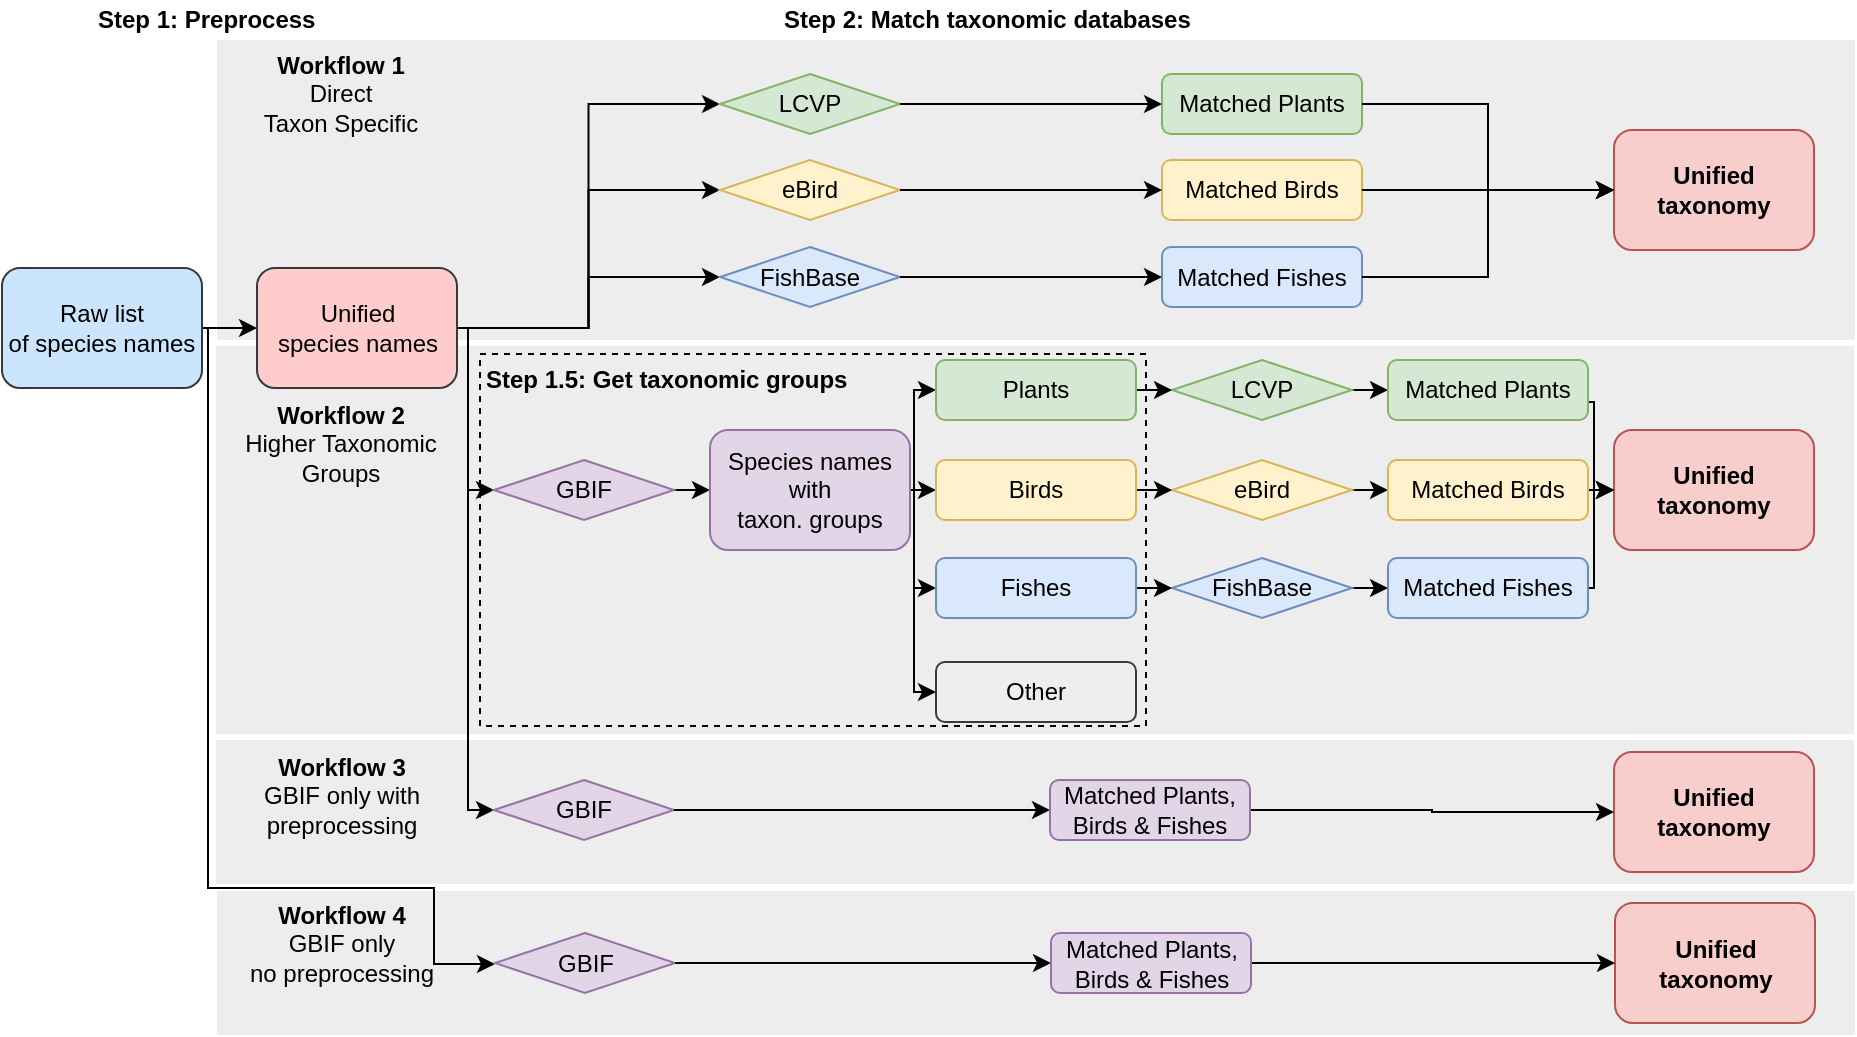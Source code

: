 <mxfile version="14.6.13" type="device"><diagram id="ho3QMGQrK5bbrxgUEx-L" name="Page-1"><mxGraphModel dx="922" dy="717" grid="1" gridSize="10" guides="1" tooltips="1" connect="1" arrows="1" fold="1" page="1" pageScale="1" pageWidth="1169" pageHeight="827" background="#FFFFFF" math="0" shadow="0"><root><mxCell id="0"/><mxCell id="1" parent="0"/><mxCell id="RJIvVv4Bx3n6NMZE-A0x-63" value="" style="rounded=0;whiteSpace=wrap;html=1;dashed=1;fillColor=#EDEDED;strokeColor=none;" parent="1" vertex="1"><mxGeometry x="111.5" y="445.5" width="819" height="72" as="geometry"/></mxCell><mxCell id="RJIvVv4Bx3n6NMZE-A0x-48" value="" style="rounded=0;whiteSpace=wrap;html=1;dashed=1;fillColor=#EDEDED;strokeColor=none;" parent="1" vertex="1"><mxGeometry x="111" y="370" width="819" height="72" as="geometry"/></mxCell><mxCell id="RJIvVv4Bx3n6NMZE-A0x-46" value="" style="rounded=0;whiteSpace=wrap;html=1;dashed=1;fillColor=#EDEDED;strokeColor=none;" parent="1" vertex="1"><mxGeometry x="111" y="173" width="819" height="194" as="geometry"/></mxCell><mxCell id="RJIvVv4Bx3n6NMZE-A0x-45" value="" style="rounded=0;whiteSpace=wrap;html=1;dashed=1;fillColor=#EDEDED;strokeColor=none;" parent="1" vertex="1"><mxGeometry x="111.5" y="20" width="819" height="150" as="geometry"/></mxCell><mxCell id="RJIvVv4Bx3n6NMZE-A0x-38" value="" style="rounded=0;whiteSpace=wrap;html=1;dashed=1;fillColor=none;" parent="1" vertex="1"><mxGeometry x="243" y="177" width="333" height="186" as="geometry"/></mxCell><mxCell id="CHZS9otSjiqZHN1OnSyR-90" style="edgeStyle=orthogonalEdgeStyle;rounded=0;orthogonalLoop=1;jettySize=auto;html=1;exitX=1;exitY=0.5;exitDx=0;exitDy=0;entryX=0;entryY=0.5;entryDx=0;entryDy=0;" parent="1" source="CHZS9otSjiqZHN1OnSyR-10" target="CHZS9otSjiqZHN1OnSyR-11" edge="1"><mxGeometry relative="1" as="geometry"/></mxCell><mxCell id="RJIvVv4Bx3n6NMZE-A0x-27" style="edgeStyle=orthogonalEdgeStyle;rounded=0;orthogonalLoop=1;jettySize=auto;html=1;exitX=1;exitY=0.5;exitDx=0;exitDy=0;entryX=0;entryY=0.5;entryDx=0;entryDy=0;" parent="1" source="CHZS9otSjiqZHN1OnSyR-10" target="CHZS9otSjiqZHN1OnSyR-53" edge="1"><mxGeometry relative="1" as="geometry"><Array as="points"><mxPoint x="107" y="164"/><mxPoint x="107" y="444"/><mxPoint x="220" y="444"/><mxPoint x="220" y="482"/><mxPoint x="250" y="482"/></Array></mxGeometry></mxCell><mxCell id="CHZS9otSjiqZHN1OnSyR-10" value="&lt;span&gt;Raw list&lt;/span&gt;&lt;br&gt;&lt;span&gt;of species names&lt;/span&gt;" style="rounded=1;whiteSpace=wrap;html=1;fillColor=#cce5ff;strokeColor=#36393d;" parent="1" vertex="1"><mxGeometry x="4" y="134" width="100" height="60" as="geometry"/></mxCell><mxCell id="RJIvVv4Bx3n6NMZE-A0x-21" style="edgeStyle=orthogonalEdgeStyle;rounded=0;orthogonalLoop=1;jettySize=auto;html=1;exitX=1;exitY=0.5;exitDx=0;exitDy=0;entryX=0;entryY=0.5;entryDx=0;entryDy=0;" parent="1" source="CHZS9otSjiqZHN1OnSyR-11" target="CHZS9otSjiqZHN1OnSyR-48" edge="1"><mxGeometry relative="1" as="geometry"/></mxCell><mxCell id="RJIvVv4Bx3n6NMZE-A0x-22" style="edgeStyle=orthogonalEdgeStyle;rounded=0;orthogonalLoop=1;jettySize=auto;html=1;exitX=1;exitY=0.5;exitDx=0;exitDy=0;entryX=0;entryY=0.5;entryDx=0;entryDy=0;" parent="1" source="CHZS9otSjiqZHN1OnSyR-11" target="CHZS9otSjiqZHN1OnSyR-49" edge="1"><mxGeometry relative="1" as="geometry"/></mxCell><mxCell id="RJIvVv4Bx3n6NMZE-A0x-23" style="edgeStyle=orthogonalEdgeStyle;rounded=0;orthogonalLoop=1;jettySize=auto;html=1;exitX=1;exitY=0.5;exitDx=0;exitDy=0;entryX=0;entryY=0.5;entryDx=0;entryDy=0;" parent="1" source="CHZS9otSjiqZHN1OnSyR-11" target="CHZS9otSjiqZHN1OnSyR-50" edge="1"><mxGeometry relative="1" as="geometry"/></mxCell><mxCell id="RJIvVv4Bx3n6NMZE-A0x-24" style="edgeStyle=orthogonalEdgeStyle;rounded=0;orthogonalLoop=1;jettySize=auto;html=1;exitX=1;exitY=0.5;exitDx=0;exitDy=0;entryX=0;entryY=0.5;entryDx=0;entryDy=0;" parent="1" source="CHZS9otSjiqZHN1OnSyR-11" target="CHZS9otSjiqZHN1OnSyR-51" edge="1"><mxGeometry relative="1" as="geometry"><Array as="points"><mxPoint x="237" y="164"/><mxPoint x="237" y="245"/></Array></mxGeometry></mxCell><mxCell id="RJIvVv4Bx3n6NMZE-A0x-25" style="edgeStyle=orthogonalEdgeStyle;rounded=0;orthogonalLoop=1;jettySize=auto;html=1;exitX=1;exitY=0.5;exitDx=0;exitDy=0;entryX=0;entryY=0.5;entryDx=0;entryDy=0;" parent="1" source="CHZS9otSjiqZHN1OnSyR-11" target="CHZS9otSjiqZHN1OnSyR-52" edge="1"><mxGeometry relative="1" as="geometry"><Array as="points"><mxPoint x="237" y="164"/><mxPoint x="237" y="405"/></Array></mxGeometry></mxCell><mxCell id="CHZS9otSjiqZHN1OnSyR-14" value="Step 1: Preprocess" style="text;html=1;strokeColor=none;fillColor=none;align=left;verticalAlign=middle;whiteSpace=wrap;rounded=0;fontStyle=1" parent="1" vertex="1"><mxGeometry x="50" width="120" height="20" as="geometry"/></mxCell><mxCell id="CHZS9otSjiqZHN1OnSyR-15" value="Step 2: Match taxonomic databases" style="text;html=1;strokeColor=none;fillColor=none;align=left;verticalAlign=middle;whiteSpace=wrap;rounded=0;fontStyle=1" parent="1" vertex="1"><mxGeometry x="392.5" width="256" height="20" as="geometry"/></mxCell><mxCell id="CHZS9otSjiqZHN1OnSyR-69" style="edgeStyle=orthogonalEdgeStyle;rounded=0;orthogonalLoop=1;jettySize=auto;html=1;exitX=1;exitY=0.5;exitDx=0;exitDy=0;entryX=0;entryY=0.5;entryDx=0;entryDy=0;" parent="1" source="CHZS9otSjiqZHN1OnSyR-51" target="CHZS9otSjiqZHN1OnSyR-12" edge="1"><mxGeometry relative="1" as="geometry"/></mxCell><mxCell id="RJIvVv4Bx3n6NMZE-A0x-30" style="edgeStyle=orthogonalEdgeStyle;rounded=0;orthogonalLoop=1;jettySize=auto;html=1;exitX=1;exitY=0.5;exitDx=0;exitDy=0;entryX=0;entryY=0.5;entryDx=0;entryDy=0;" parent="1" source="CHZS9otSjiqZHN1OnSyR-12" target="CHZS9otSjiqZHN1OnSyR-17" edge="1"><mxGeometry relative="1" as="geometry"/></mxCell><mxCell id="RJIvVv4Bx3n6NMZE-A0x-57" style="edgeStyle=orthogonalEdgeStyle;rounded=0;orthogonalLoop=1;jettySize=auto;html=1;exitX=1;exitY=0.5;exitDx=0;exitDy=0;entryX=0;entryY=0.5;entryDx=0;entryDy=0;" parent="1" source="CHZS9otSjiqZHN1OnSyR-12" target="CHZS9otSjiqZHN1OnSyR-13" edge="1"><mxGeometry relative="1" as="geometry"><Array as="points"><mxPoint x="460" y="245"/><mxPoint x="460" y="195"/></Array></mxGeometry></mxCell><mxCell id="RJIvVv4Bx3n6NMZE-A0x-58" style="edgeStyle=orthogonalEdgeStyle;rounded=0;orthogonalLoop=1;jettySize=auto;html=1;exitX=1;exitY=0.5;exitDx=0;exitDy=0;entryX=0;entryY=0.5;entryDx=0;entryDy=0;" parent="1" source="CHZS9otSjiqZHN1OnSyR-12" target="CHZS9otSjiqZHN1OnSyR-18" edge="1"><mxGeometry relative="1" as="geometry"><Array as="points"><mxPoint x="460" y="245"/><mxPoint x="460" y="294"/></Array></mxGeometry></mxCell><mxCell id="RJIvVv4Bx3n6NMZE-A0x-59" style="edgeStyle=orthogonalEdgeStyle;rounded=0;orthogonalLoop=1;jettySize=auto;html=1;exitX=1;exitY=0.5;exitDx=0;exitDy=0;entryX=0;entryY=0.5;entryDx=0;entryDy=0;" parent="1" source="CHZS9otSjiqZHN1OnSyR-12" target="CHZS9otSjiqZHN1OnSyR-19" edge="1"><mxGeometry relative="1" as="geometry"><Array as="points"><mxPoint x="460" y="245"/><mxPoint x="460" y="346"/></Array></mxGeometry></mxCell><mxCell id="CHZS9otSjiqZHN1OnSyR-12" value="Species names&lt;br&gt;with&lt;br&gt;taxon. groups" style="rounded=1;whiteSpace=wrap;html=1;fillColor=#e1d5e7;strokeColor=#9673a6;" parent="1" vertex="1"><mxGeometry x="358" y="215" width="100" height="60" as="geometry"/></mxCell><mxCell id="CHZS9otSjiqZHN1OnSyR-19" value="Other" style="rounded=1;whiteSpace=wrap;html=1;fillColor=#eeeeee;strokeColor=#36393d;" parent="1" vertex="1"><mxGeometry x="471" y="331" width="100" height="30" as="geometry"/></mxCell><mxCell id="CHZS9otSjiqZHN1OnSyR-51" value="GBIF" style="rhombus;whiteSpace=wrap;html=1;align=center;fillColor=#e1d5e7;strokeColor=#9673a6;" parent="1" vertex="1"><mxGeometry x="250" y="230" width="90" height="30" as="geometry"/></mxCell><mxCell id="CHZS9otSjiqZHN1OnSyR-24" value="Unified taxonomy" style="rounded=1;whiteSpace=wrap;html=1;fillColor=#f8cecc;strokeColor=#b85450;fontStyle=1" parent="1" vertex="1"><mxGeometry x="810" y="215" width="100" height="60" as="geometry"/></mxCell><mxCell id="CHZS9otSjiqZHN1OnSyR-52" value="GBIF" style="rhombus;whiteSpace=wrap;html=1;align=center;fillColor=#e1d5e7;strokeColor=#9673a6;" parent="1" vertex="1"><mxGeometry x="250" y="390" width="90" height="30" as="geometry"/></mxCell><mxCell id="CHZS9otSjiqZHN1OnSyR-54" value="Unified taxonomy" style="rounded=1;whiteSpace=wrap;html=1;fillColor=#f8cecc;strokeColor=#b85450;fontStyle=1" parent="1" vertex="1"><mxGeometry x="810" y="376" width="100" height="60" as="geometry"/></mxCell><mxCell id="CHZS9otSjiqZHN1OnSyR-83" style="edgeStyle=orthogonalEdgeStyle;rounded=0;orthogonalLoop=1;jettySize=auto;html=1;exitX=1;exitY=0.5;exitDx=0;exitDy=0;entryX=0;entryY=0.5;entryDx=0;entryDy=0;" parent="1" source="CHZS9otSjiqZHN1OnSyR-52" target="CHZS9otSjiqZHN1OnSyR-47" edge="1"><mxGeometry x="240" y="-160" as="geometry"/></mxCell><mxCell id="CHZS9otSjiqZHN1OnSyR-87" style="edgeStyle=orthogonalEdgeStyle;rounded=0;orthogonalLoop=1;jettySize=auto;html=1;exitX=1;exitY=0.5;exitDx=0;exitDy=0;entryX=0;entryY=0.5;entryDx=0;entryDy=0;" parent="1" source="CHZS9otSjiqZHN1OnSyR-47" target="CHZS9otSjiqZHN1OnSyR-54" edge="1"><mxGeometry x="240" y="-160" as="geometry"/></mxCell><mxCell id="CHZS9otSjiqZHN1OnSyR-63" value="Unified taxonomy" style="rounded=1;whiteSpace=wrap;html=1;fillColor=#f8cecc;strokeColor=#b85450;fontStyle=1" parent="1" vertex="1"><mxGeometry x="810.5" y="451.5" width="100" height="60" as="geometry"/></mxCell><mxCell id="CHZS9otSjiqZHN1OnSyR-53" value="GBIF" style="rhombus;whiteSpace=wrap;html=1;align=center;fillColor=#e1d5e7;strokeColor=#9673a6;" parent="1" vertex="1"><mxGeometry x="250.5" y="466.5" width="90" height="30" as="geometry"/></mxCell><mxCell id="CHZS9otSjiqZHN1OnSyR-88" style="edgeStyle=orthogonalEdgeStyle;rounded=0;orthogonalLoop=1;jettySize=auto;html=1;exitX=1;exitY=0.5;exitDx=0;exitDy=0;entryX=0;entryY=0.5;entryDx=0;entryDy=0;" parent="1" source="CHZS9otSjiqZHN1OnSyR-61" target="CHZS9otSjiqZHN1OnSyR-63" edge="1"><mxGeometry x="240" y="-160" as="geometry"/></mxCell><mxCell id="CHZS9otSjiqZHN1OnSyR-85" style="edgeStyle=orthogonalEdgeStyle;rounded=0;orthogonalLoop=1;jettySize=auto;html=1;exitX=1;exitY=0.5;exitDx=0;exitDy=0;entryX=0;entryY=0.5;entryDx=0;entryDy=0;" parent="1" source="CHZS9otSjiqZHN1OnSyR-53" target="CHZS9otSjiqZHN1OnSyR-61" edge="1"><mxGeometry x="240" y="-160" as="geometry"/></mxCell><mxCell id="CHZS9otSjiqZHN1OnSyR-46" value="Unified taxonomy" style="rounded=1;whiteSpace=wrap;html=1;fillColor=#f8cecc;strokeColor=#b85450;fontStyle=1;fontFamily=Helvetica;flipH=1;" parent="1" vertex="1"><mxGeometry x="810" y="65" width="100" height="60" as="geometry"/></mxCell><mxCell id="CHZS9otSjiqZHN1OnSyR-50" value="FishBase" style="rhombus;whiteSpace=wrap;html=1;align=center;fillColor=#dae8fc;strokeColor=#6c8ebf;" parent="1" vertex="1"><mxGeometry x="363" y="123.5" width="90" height="30" as="geometry"/></mxCell><mxCell id="CHZS9otSjiqZHN1OnSyR-48" value="LCVP" style="rhombus;whiteSpace=wrap;html=1;align=center;fillColor=#d5e8d4;strokeColor=#82b366;" parent="1" vertex="1"><mxGeometry x="363" y="37" width="90" height="30" as="geometry"/></mxCell><mxCell id="CHZS9otSjiqZHN1OnSyR-61" value="Matched Plants,&lt;br&gt;Birds &amp;amp; Fishes" style="rounded=1;whiteSpace=wrap;html=1;fillColor=#e1d5e7;strokeColor=#9673a6;" parent="1" vertex="1"><mxGeometry x="528.5" y="466.5" width="100" height="30" as="geometry"/></mxCell><mxCell id="CHZS9otSjiqZHN1OnSyR-25" value="Matched Plants" style="rounded=1;whiteSpace=wrap;html=1;fillColor=#d5e8d4;strokeColor=#82b366;" parent="1" vertex="1"><mxGeometry x="584" y="37" width="100" height="30" as="geometry"/></mxCell><mxCell id="CHZS9otSjiqZHN1OnSyR-95" style="edgeStyle=orthogonalEdgeStyle;rounded=0;orthogonalLoop=1;jettySize=auto;html=1;exitX=1;exitY=0.5;exitDx=0;exitDy=0;entryX=0;entryY=0.5;entryDx=0;entryDy=0;" parent="1" source="CHZS9otSjiqZHN1OnSyR-48" target="CHZS9otSjiqZHN1OnSyR-25" edge="1"><mxGeometry x="240" y="-30" as="geometry"/></mxCell><mxCell id="CHZS9otSjiqZHN1OnSyR-101" style="edgeStyle=orthogonalEdgeStyle;rounded=0;orthogonalLoop=1;jettySize=auto;html=1;exitX=1;exitY=0.5;exitDx=0;exitDy=0;entryX=0;entryY=0.5;entryDx=0;entryDy=0;" parent="1" source="CHZS9otSjiqZHN1OnSyR-25" target="CHZS9otSjiqZHN1OnSyR-46" edge="1"><mxGeometry x="240" y="-30" as="geometry"/></mxCell><mxCell id="CHZS9otSjiqZHN1OnSyR-27" value="Matched Birds" style="rounded=1;whiteSpace=wrap;html=1;fillColor=#fff2cc;strokeColor=#d6b656;" parent="1" vertex="1"><mxGeometry x="584" y="80" width="100" height="30" as="geometry"/></mxCell><mxCell id="CHZS9otSjiqZHN1OnSyR-102" style="edgeStyle=orthogonalEdgeStyle;rounded=0;orthogonalLoop=1;jettySize=auto;html=1;exitX=1;exitY=0.5;exitDx=0;exitDy=0;entryX=0;entryY=0.5;entryDx=0;entryDy=0;" parent="1" source="CHZS9otSjiqZHN1OnSyR-27" target="CHZS9otSjiqZHN1OnSyR-46" edge="1"><mxGeometry x="240" y="-30" as="geometry"><mxPoint x="770.0" y="130" as="targetPoint"/></mxGeometry></mxCell><mxCell id="CHZS9otSjiqZHN1OnSyR-28" value="Matched Fishes" style="rounded=1;whiteSpace=wrap;html=1;fillColor=#dae8fc;strokeColor=#6c8ebf;" parent="1" vertex="1"><mxGeometry x="584" y="123.5" width="100" height="30" as="geometry"/></mxCell><mxCell id="CHZS9otSjiqZHN1OnSyR-99" style="edgeStyle=orthogonalEdgeStyle;rounded=0;orthogonalLoop=1;jettySize=auto;html=1;exitX=1;exitY=0.5;exitDx=0;exitDy=0;entryX=0;entryY=0.5;entryDx=0;entryDy=0;" parent="1" source="CHZS9otSjiqZHN1OnSyR-50" target="CHZS9otSjiqZHN1OnSyR-28" edge="1"><mxGeometry x="240" y="-30" as="geometry"/></mxCell><mxCell id="CHZS9otSjiqZHN1OnSyR-103" style="edgeStyle=orthogonalEdgeStyle;rounded=0;orthogonalLoop=1;jettySize=auto;html=1;exitX=1;exitY=0.5;exitDx=0;exitDy=0;entryX=0;entryY=0.5;entryDx=0;entryDy=0;" parent="1" source="CHZS9otSjiqZHN1OnSyR-28" target="CHZS9otSjiqZHN1OnSyR-46" edge="1"><mxGeometry x="240" y="-30" as="geometry"><mxPoint x="810.0" y="140" as="targetPoint"/></mxGeometry></mxCell><mxCell id="RJIvVv4Bx3n6NMZE-A0x-20" style="edgeStyle=orthogonalEdgeStyle;rounded=0;orthogonalLoop=1;jettySize=auto;html=1;exitX=1;exitY=0.5;exitDx=0;exitDy=0;entryX=0;entryY=0.5;entryDx=0;entryDy=0;" parent="1" source="RJIvVv4Bx3n6NMZE-A0x-1" target="CHZS9otSjiqZHN1OnSyR-44" edge="1"><mxGeometry relative="1" as="geometry"/></mxCell><mxCell id="RJIvVv4Bx3n6NMZE-A0x-1" value="FishBase" style="rhombus;whiteSpace=wrap;html=1;align=center;fillColor=#dae8fc;strokeColor=#6c8ebf;" parent="1" vertex="1"><mxGeometry x="589" y="279" width="90" height="30" as="geometry"/></mxCell><mxCell id="RJIvVv4Bx3n6NMZE-A0x-16" style="edgeStyle=orthogonalEdgeStyle;rounded=0;orthogonalLoop=1;jettySize=auto;html=1;exitX=1;exitY=0.5;exitDx=0;exitDy=0;entryX=0;entryY=0.5;entryDx=0;entryDy=0;" parent="1" source="RJIvVv4Bx3n6NMZE-A0x-2" target="CHZS9otSjiqZHN1OnSyR-41" edge="1"><mxGeometry relative="1" as="geometry"/></mxCell><mxCell id="RJIvVv4Bx3n6NMZE-A0x-2" value="LCVP" style="rhombus;whiteSpace=wrap;html=1;align=center;fillColor=#d5e8d4;strokeColor=#82b366;" parent="1" vertex="1"><mxGeometry x="589" y="180" width="90" height="30" as="geometry"/></mxCell><mxCell id="RJIvVv4Bx3n6NMZE-A0x-18" style="edgeStyle=orthogonalEdgeStyle;rounded=0;orthogonalLoop=1;jettySize=auto;html=1;exitX=1;exitY=0.5;exitDx=0;exitDy=0;entryX=0;entryY=0.5;entryDx=0;entryDy=0;" parent="1" source="RJIvVv4Bx3n6NMZE-A0x-3" target="CHZS9otSjiqZHN1OnSyR-38" edge="1"><mxGeometry relative="1" as="geometry"/></mxCell><mxCell id="RJIvVv4Bx3n6NMZE-A0x-3" value="eBird" style="rhombus;whiteSpace=wrap;html=1;align=center;fillColor=#fff2cc;strokeColor=#d6b656;flipH=1;" parent="1" vertex="1"><mxGeometry x="589" y="230" width="90" height="30" as="geometry"/></mxCell><mxCell id="RJIvVv4Bx3n6NMZE-A0x-33" style="edgeStyle=orthogonalEdgeStyle;rounded=0;orthogonalLoop=1;jettySize=auto;html=1;exitX=1;exitY=0.5;exitDx=0;exitDy=0;entryX=0;entryY=0.5;entryDx=0;entryDy=0;" parent="1" source="CHZS9otSjiqZHN1OnSyR-38" target="CHZS9otSjiqZHN1OnSyR-24" edge="1"><mxGeometry relative="1" as="geometry"/></mxCell><mxCell id="CHZS9otSjiqZHN1OnSyR-38" value="Matched Birds" style="rounded=1;whiteSpace=wrap;html=1;fillColor=#fff2cc;strokeColor=#d6b656;" parent="1" vertex="1"><mxGeometry x="697" y="230" width="100" height="30" as="geometry"/></mxCell><mxCell id="RJIvVv4Bx3n6NMZE-A0x-60" style="edgeStyle=orthogonalEdgeStyle;rounded=0;orthogonalLoop=1;jettySize=auto;html=1;exitX=1;exitY=0.5;exitDx=0;exitDy=0;entryX=0;entryY=0.5;entryDx=0;entryDy=0;" parent="1" source="CHZS9otSjiqZHN1OnSyR-44" target="CHZS9otSjiqZHN1OnSyR-24" edge="1"><mxGeometry relative="1" as="geometry"><Array as="points"><mxPoint x="800" y="294"/><mxPoint x="800" y="245"/></Array></mxGeometry></mxCell><mxCell id="CHZS9otSjiqZHN1OnSyR-44" value="Matched Fishes" style="rounded=1;whiteSpace=wrap;html=1;fillColor=#dae8fc;strokeColor=#6c8ebf;" parent="1" vertex="1"><mxGeometry x="697" y="279" width="100" height="30" as="geometry"/></mxCell><mxCell id="RJIvVv4Bx3n6NMZE-A0x-34" style="edgeStyle=orthogonalEdgeStyle;rounded=0;orthogonalLoop=1;jettySize=auto;html=1;exitX=1;exitY=0.5;exitDx=0;exitDy=0;entryX=0;entryY=0.5;entryDx=0;entryDy=0;" parent="1" source="CHZS9otSjiqZHN1OnSyR-41" target="CHZS9otSjiqZHN1OnSyR-24" edge="1"><mxGeometry relative="1" as="geometry"><Array as="points"><mxPoint x="797" y="201"/><mxPoint x="800" y="201"/><mxPoint x="800" y="245"/></Array></mxGeometry></mxCell><mxCell id="CHZS9otSjiqZHN1OnSyR-41" value="Matched Plants" style="rounded=1;whiteSpace=wrap;html=1;fillColor=#d5e8d4;strokeColor=#82b366;" parent="1" vertex="1"><mxGeometry x="697" y="180" width="100" height="30" as="geometry"/></mxCell><mxCell id="CHZS9otSjiqZHN1OnSyR-49" value="eBird" style="rhombus;whiteSpace=wrap;html=1;align=center;fillColor=#fff2cc;strokeColor=#d6b656;flipH=1;" parent="1" vertex="1"><mxGeometry x="363" y="80" width="90" height="30" as="geometry"/></mxCell><mxCell id="CHZS9otSjiqZHN1OnSyR-97" style="edgeStyle=orthogonalEdgeStyle;rounded=0;orthogonalLoop=1;jettySize=auto;html=1;exitX=1;exitY=0.5;exitDx=0;exitDy=0;entryX=0;entryY=0.5;entryDx=0;entryDy=0;" parent="1" source="CHZS9otSjiqZHN1OnSyR-49" target="CHZS9otSjiqZHN1OnSyR-27" edge="1"><mxGeometry x="240" y="-30" as="geometry"/></mxCell><mxCell id="CHZS9otSjiqZHN1OnSyR-47" value="Matched Plants,&lt;br&gt;Birds &amp;amp; Fishes" style="rounded=1;whiteSpace=wrap;html=1;fillColor=#e1d5e7;strokeColor=#9673a6;" parent="1" vertex="1"><mxGeometry x="528" y="390" width="100" height="30" as="geometry"/></mxCell><mxCell id="RJIvVv4Bx3n6NMZE-A0x-19" style="edgeStyle=orthogonalEdgeStyle;rounded=0;orthogonalLoop=1;jettySize=auto;html=1;exitX=1;exitY=0.5;exitDx=0;exitDy=0;entryX=0;entryY=0.5;entryDx=0;entryDy=0;" parent="1" source="CHZS9otSjiqZHN1OnSyR-18" target="RJIvVv4Bx3n6NMZE-A0x-1" edge="1"><mxGeometry relative="1" as="geometry"/></mxCell><mxCell id="CHZS9otSjiqZHN1OnSyR-18" value="Fishes" style="rounded=1;whiteSpace=wrap;html=1;fillColor=#dae8fc;strokeColor=#6c8ebf;" parent="1" vertex="1"><mxGeometry x="471" y="279" width="100" height="30" as="geometry"/></mxCell><mxCell id="RJIvVv4Bx3n6NMZE-A0x-17" style="edgeStyle=orthogonalEdgeStyle;rounded=0;orthogonalLoop=1;jettySize=auto;html=1;exitX=1;exitY=0.5;exitDx=0;exitDy=0;entryX=0;entryY=0.5;entryDx=0;entryDy=0;" parent="1" source="CHZS9otSjiqZHN1OnSyR-17" target="RJIvVv4Bx3n6NMZE-A0x-3" edge="1"><mxGeometry relative="1" as="geometry"/></mxCell><mxCell id="CHZS9otSjiqZHN1OnSyR-17" value="Birds" style="rounded=1;whiteSpace=wrap;html=1;fillColor=#fff2cc;strokeColor=#d6b656;" parent="1" vertex="1"><mxGeometry x="471" y="230" width="100" height="30" as="geometry"/></mxCell><mxCell id="RJIvVv4Bx3n6NMZE-A0x-15" style="edgeStyle=orthogonalEdgeStyle;rounded=0;orthogonalLoop=1;jettySize=auto;html=1;exitX=1;exitY=0.5;exitDx=0;exitDy=0;entryX=0;entryY=0.5;entryDx=0;entryDy=0;" parent="1" source="CHZS9otSjiqZHN1OnSyR-13" target="RJIvVv4Bx3n6NMZE-A0x-2" edge="1"><mxGeometry relative="1" as="geometry"/></mxCell><mxCell id="CHZS9otSjiqZHN1OnSyR-13" value="Plants" style="rounded=1;whiteSpace=wrap;html=1;fillColor=#d5e8d4;strokeColor=#82b366;" parent="1" vertex="1"><mxGeometry x="471" y="180" width="100" height="30" as="geometry"/></mxCell><mxCell id="RJIvVv4Bx3n6NMZE-A0x-36" value="Step 1.5: Get taxonomic groups" style="text;html=1;strokeColor=none;fillColor=none;align=left;verticalAlign=middle;whiteSpace=wrap;rounded=0;fontStyle=1" parent="1" vertex="1"><mxGeometry x="244" y="180" width="187" height="20" as="geometry"/></mxCell><mxCell id="CHZS9otSjiqZHN1OnSyR-11" value="Unified&lt;br&gt;species names" style="rounded=1;whiteSpace=wrap;html=1;fillColor=#ffcccc;strokeColor=#36393d;" parent="1" vertex="1"><mxGeometry x="131.5" y="134" width="100" height="60" as="geometry"/></mxCell><mxCell id="RJIvVv4Bx3n6NMZE-A0x-50" value="&lt;b&gt;Workflow 4&lt;br&gt;&lt;/b&gt;GBIF only&lt;br&gt;no preprocessing" style="text;html=1;strokeColor=none;fillColor=none;align=center;verticalAlign=middle;whiteSpace=wrap;rounded=0;dashed=1;" parent="1" vertex="1"><mxGeometry x="124" y="451.5" width="100" height="41" as="geometry"/></mxCell><mxCell id="RJIvVv4Bx3n6NMZE-A0x-52" value="&lt;b&gt;Workflow 3&lt;/b&gt;&lt;br&gt;GBIF only with preprocessing" style="text;html=1;strokeColor=none;fillColor=none;align=center;verticalAlign=middle;whiteSpace=wrap;rounded=0;dashed=1;" parent="1" vertex="1"><mxGeometry x="123.5" y="376" width="100" height="44" as="geometry"/></mxCell><mxCell id="RJIvVv4Bx3n6NMZE-A0x-54" value="&lt;b&gt;Workflow 2&lt;br&gt;&lt;/b&gt;Higher Taxonomic Groups" style="text;html=1;strokeColor=none;fillColor=none;align=center;verticalAlign=middle;whiteSpace=wrap;rounded=0;dashed=1;" parent="1" vertex="1"><mxGeometry x="117" y="200" width="113" height="44" as="geometry"/></mxCell><mxCell id="RJIvVv4Bx3n6NMZE-A0x-55" value="&lt;b&gt;Workflow 1 &lt;/b&gt;Direct&lt;br&gt;Taxon Specific" style="text;html=1;strokeColor=none;fillColor=none;align=center;verticalAlign=middle;whiteSpace=wrap;rounded=0;dashed=1;" parent="1" vertex="1"><mxGeometry x="126" y="27" width="95" height="40" as="geometry"/></mxCell></root></mxGraphModel></diagram></mxfile>